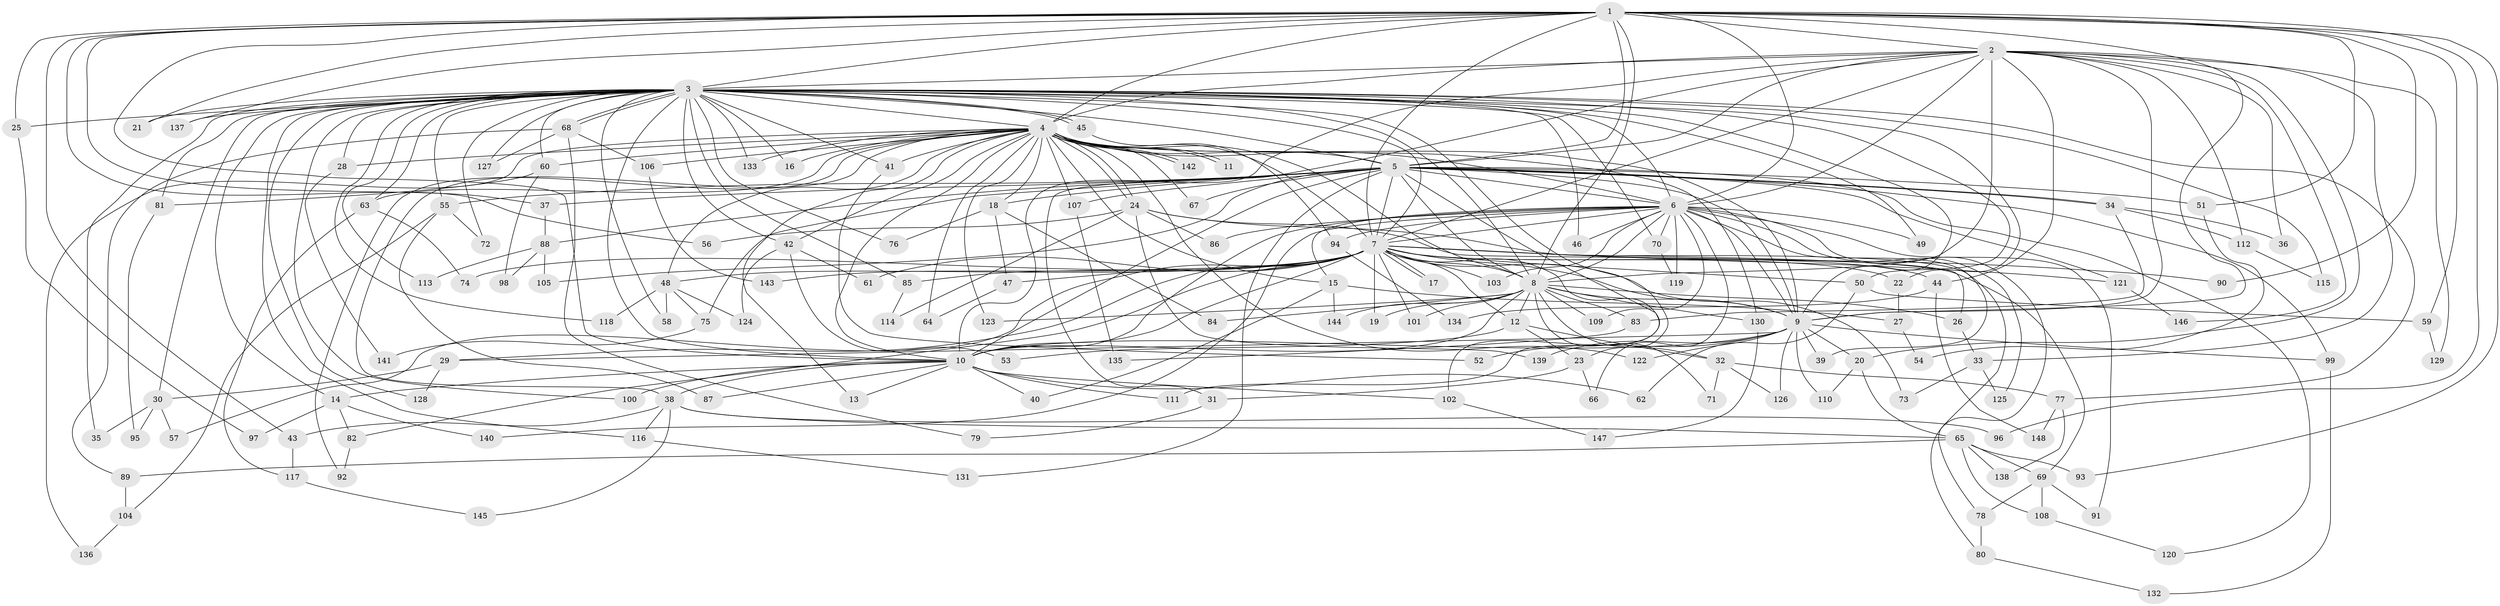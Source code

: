// coarse degree distribution, {17: 0.02247191011235955, 31: 0.011235955056179775, 1: 0.033707865168539325, 2: 0.23595505617977527, 3: 0.33707865168539325, 4: 0.15730337078651685, 22: 0.011235955056179775, 5: 0.07865168539325842, 28: 0.011235955056179775, 7: 0.033707865168539325, 15: 0.02247191011235955, 18: 0.011235955056179775, 23: 0.011235955056179775, 6: 0.011235955056179775, 37: 0.011235955056179775}
// Generated by graph-tools (version 1.1) at 2025/36/03/04/25 23:36:33]
// undirected, 148 vertices, 321 edges
graph export_dot {
  node [color=gray90,style=filled];
  1;
  2;
  3;
  4;
  5;
  6;
  7;
  8;
  9;
  10;
  11;
  12;
  13;
  14;
  15;
  16;
  17;
  18;
  19;
  20;
  21;
  22;
  23;
  24;
  25;
  26;
  27;
  28;
  29;
  30;
  31;
  32;
  33;
  34;
  35;
  36;
  37;
  38;
  39;
  40;
  41;
  42;
  43;
  44;
  45;
  46;
  47;
  48;
  49;
  50;
  51;
  52;
  53;
  54;
  55;
  56;
  57;
  58;
  59;
  60;
  61;
  62;
  63;
  64;
  65;
  66;
  67;
  68;
  69;
  70;
  71;
  72;
  73;
  74;
  75;
  76;
  77;
  78;
  79;
  80;
  81;
  82;
  83;
  84;
  85;
  86;
  87;
  88;
  89;
  90;
  91;
  92;
  93;
  94;
  95;
  96;
  97;
  98;
  99;
  100;
  101;
  102;
  103;
  104;
  105;
  106;
  107;
  108;
  109;
  110;
  111;
  112;
  113;
  114;
  115;
  116;
  117;
  118;
  119;
  120;
  121;
  122;
  123;
  124;
  125;
  126;
  127;
  128;
  129;
  130;
  131;
  132;
  133;
  134;
  135;
  136;
  137;
  138;
  139;
  140;
  141;
  142;
  143;
  144;
  145;
  146;
  147;
  148;
  1 -- 2;
  1 -- 3;
  1 -- 4;
  1 -- 5;
  1 -- 6;
  1 -- 7;
  1 -- 8;
  1 -- 9;
  1 -- 10;
  1 -- 21;
  1 -- 25;
  1 -- 37;
  1 -- 43;
  1 -- 51;
  1 -- 56;
  1 -- 59;
  1 -- 90;
  1 -- 93;
  1 -- 96;
  1 -- 137;
  2 -- 3;
  2 -- 4;
  2 -- 5;
  2 -- 6;
  2 -- 7;
  2 -- 8;
  2 -- 9;
  2 -- 10;
  2 -- 20;
  2 -- 31;
  2 -- 33;
  2 -- 36;
  2 -- 44;
  2 -- 112;
  2 -- 129;
  2 -- 146;
  3 -- 4;
  3 -- 5;
  3 -- 6;
  3 -- 7;
  3 -- 8;
  3 -- 9;
  3 -- 10;
  3 -- 14;
  3 -- 16;
  3 -- 21;
  3 -- 22;
  3 -- 23;
  3 -- 25;
  3 -- 28;
  3 -- 30;
  3 -- 35;
  3 -- 41;
  3 -- 42;
  3 -- 45;
  3 -- 45;
  3 -- 46;
  3 -- 49;
  3 -- 50;
  3 -- 55;
  3 -- 58;
  3 -- 60;
  3 -- 63;
  3 -- 68;
  3 -- 68;
  3 -- 70;
  3 -- 72;
  3 -- 76;
  3 -- 77;
  3 -- 81;
  3 -- 85;
  3 -- 100;
  3 -- 113;
  3 -- 115;
  3 -- 116;
  3 -- 118;
  3 -- 127;
  3 -- 128;
  3 -- 133;
  3 -- 137;
  4 -- 5;
  4 -- 6;
  4 -- 7;
  4 -- 8;
  4 -- 9;
  4 -- 10;
  4 -- 11;
  4 -- 11;
  4 -- 13;
  4 -- 15;
  4 -- 16;
  4 -- 18;
  4 -- 24;
  4 -- 24;
  4 -- 28;
  4 -- 38;
  4 -- 41;
  4 -- 42;
  4 -- 48;
  4 -- 60;
  4 -- 63;
  4 -- 64;
  4 -- 67;
  4 -- 92;
  4 -- 106;
  4 -- 107;
  4 -- 122;
  4 -- 123;
  4 -- 130;
  4 -- 133;
  4 -- 136;
  4 -- 142;
  4 -- 142;
  5 -- 6;
  5 -- 7;
  5 -- 8;
  5 -- 9;
  5 -- 10;
  5 -- 18;
  5 -- 34;
  5 -- 34;
  5 -- 37;
  5 -- 51;
  5 -- 55;
  5 -- 67;
  5 -- 75;
  5 -- 88;
  5 -- 99;
  5 -- 105;
  5 -- 107;
  5 -- 111;
  5 -- 120;
  5 -- 121;
  5 -- 131;
  6 -- 7;
  6 -- 8;
  6 -- 9;
  6 -- 10;
  6 -- 15;
  6 -- 39;
  6 -- 46;
  6 -- 49;
  6 -- 66;
  6 -- 70;
  6 -- 80;
  6 -- 86;
  6 -- 91;
  6 -- 94;
  6 -- 103;
  6 -- 109;
  6 -- 119;
  6 -- 125;
  6 -- 140;
  7 -- 8;
  7 -- 9;
  7 -- 10;
  7 -- 12;
  7 -- 17;
  7 -- 17;
  7 -- 19;
  7 -- 22;
  7 -- 29;
  7 -- 44;
  7 -- 47;
  7 -- 48;
  7 -- 50;
  7 -- 57;
  7 -- 61;
  7 -- 69;
  7 -- 73;
  7 -- 74;
  7 -- 82;
  7 -- 85;
  7 -- 90;
  7 -- 101;
  7 -- 102;
  7 -- 103;
  7 -- 121;
  7 -- 143;
  8 -- 9;
  8 -- 10;
  8 -- 12;
  8 -- 19;
  8 -- 26;
  8 -- 32;
  8 -- 71;
  8 -- 83;
  8 -- 84;
  8 -- 101;
  8 -- 109;
  8 -- 123;
  8 -- 130;
  8 -- 144;
  9 -- 10;
  9 -- 20;
  9 -- 29;
  9 -- 39;
  9 -- 52;
  9 -- 99;
  9 -- 110;
  9 -- 122;
  9 -- 126;
  9 -- 139;
  10 -- 13;
  10 -- 14;
  10 -- 38;
  10 -- 40;
  10 -- 62;
  10 -- 87;
  10 -- 100;
  10 -- 102;
  10 -- 111;
  12 -- 23;
  12 -- 32;
  12 -- 53;
  14 -- 82;
  14 -- 97;
  14 -- 140;
  15 -- 27;
  15 -- 40;
  15 -- 144;
  18 -- 47;
  18 -- 76;
  18 -- 84;
  20 -- 65;
  20 -- 110;
  22 -- 27;
  23 -- 31;
  23 -- 66;
  24 -- 26;
  24 -- 56;
  24 -- 78;
  24 -- 86;
  24 -- 114;
  24 -- 139;
  25 -- 97;
  26 -- 33;
  27 -- 54;
  28 -- 141;
  29 -- 30;
  29 -- 128;
  30 -- 35;
  30 -- 57;
  30 -- 95;
  31 -- 79;
  32 -- 71;
  32 -- 77;
  32 -- 126;
  33 -- 73;
  33 -- 125;
  34 -- 36;
  34 -- 83;
  34 -- 112;
  37 -- 88;
  38 -- 43;
  38 -- 65;
  38 -- 96;
  38 -- 116;
  38 -- 145;
  41 -- 52;
  42 -- 53;
  42 -- 61;
  42 -- 124;
  43 -- 117;
  44 -- 134;
  44 -- 148;
  45 -- 94;
  47 -- 64;
  48 -- 58;
  48 -- 75;
  48 -- 118;
  48 -- 124;
  50 -- 59;
  50 -- 62;
  51 -- 54;
  55 -- 72;
  55 -- 87;
  55 -- 104;
  59 -- 129;
  60 -- 81;
  60 -- 98;
  63 -- 74;
  63 -- 117;
  65 -- 69;
  65 -- 89;
  65 -- 93;
  65 -- 108;
  65 -- 138;
  68 -- 79;
  68 -- 89;
  68 -- 106;
  68 -- 127;
  69 -- 78;
  69 -- 91;
  69 -- 108;
  70 -- 119;
  75 -- 141;
  77 -- 138;
  77 -- 148;
  78 -- 80;
  80 -- 132;
  81 -- 95;
  82 -- 92;
  83 -- 135;
  85 -- 114;
  88 -- 98;
  88 -- 105;
  88 -- 113;
  89 -- 104;
  94 -- 134;
  99 -- 132;
  102 -- 147;
  104 -- 136;
  106 -- 143;
  107 -- 135;
  108 -- 120;
  112 -- 115;
  116 -- 131;
  117 -- 145;
  121 -- 146;
  130 -- 147;
}
